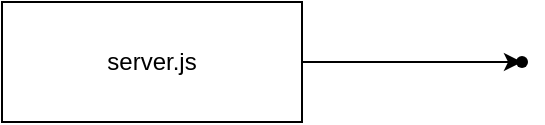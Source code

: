 <mxfile>
    <diagram id="igMRYXQjHydywVO3EPeB" name="Page-1">
        <mxGraphModel dx="1054" dy="506" grid="1" gridSize="10" guides="1" tooltips="1" connect="1" arrows="1" fold="1" page="1" pageScale="1" pageWidth="827" pageHeight="1169" math="0" shadow="0">
            <root>
                <mxCell id="0"/>
                <mxCell id="1" parent="0"/>
                <mxCell id="4" value="" style="edgeStyle=none;html=1;" parent="1" source="2" target="3" edge="1">
                    <mxGeometry relative="1" as="geometry"/>
                </mxCell>
                <mxCell id="2" value="server.js" style="whiteSpace=wrap;html=1;" parent="1" vertex="1">
                    <mxGeometry x="60" y="30" width="150" height="60" as="geometry"/>
                </mxCell>
                <mxCell id="3" value="" style="shape=waypoint;sketch=0;size=6;pointerEvents=1;points=[];fillColor=default;resizable=0;rotatable=0;perimeter=centerPerimeter;snapToPoint=1;" parent="1" vertex="1">
                    <mxGeometry x="310" y="50" width="20" height="20" as="geometry"/>
                </mxCell>
            </root>
        </mxGraphModel>
    </diagram>
</mxfile>